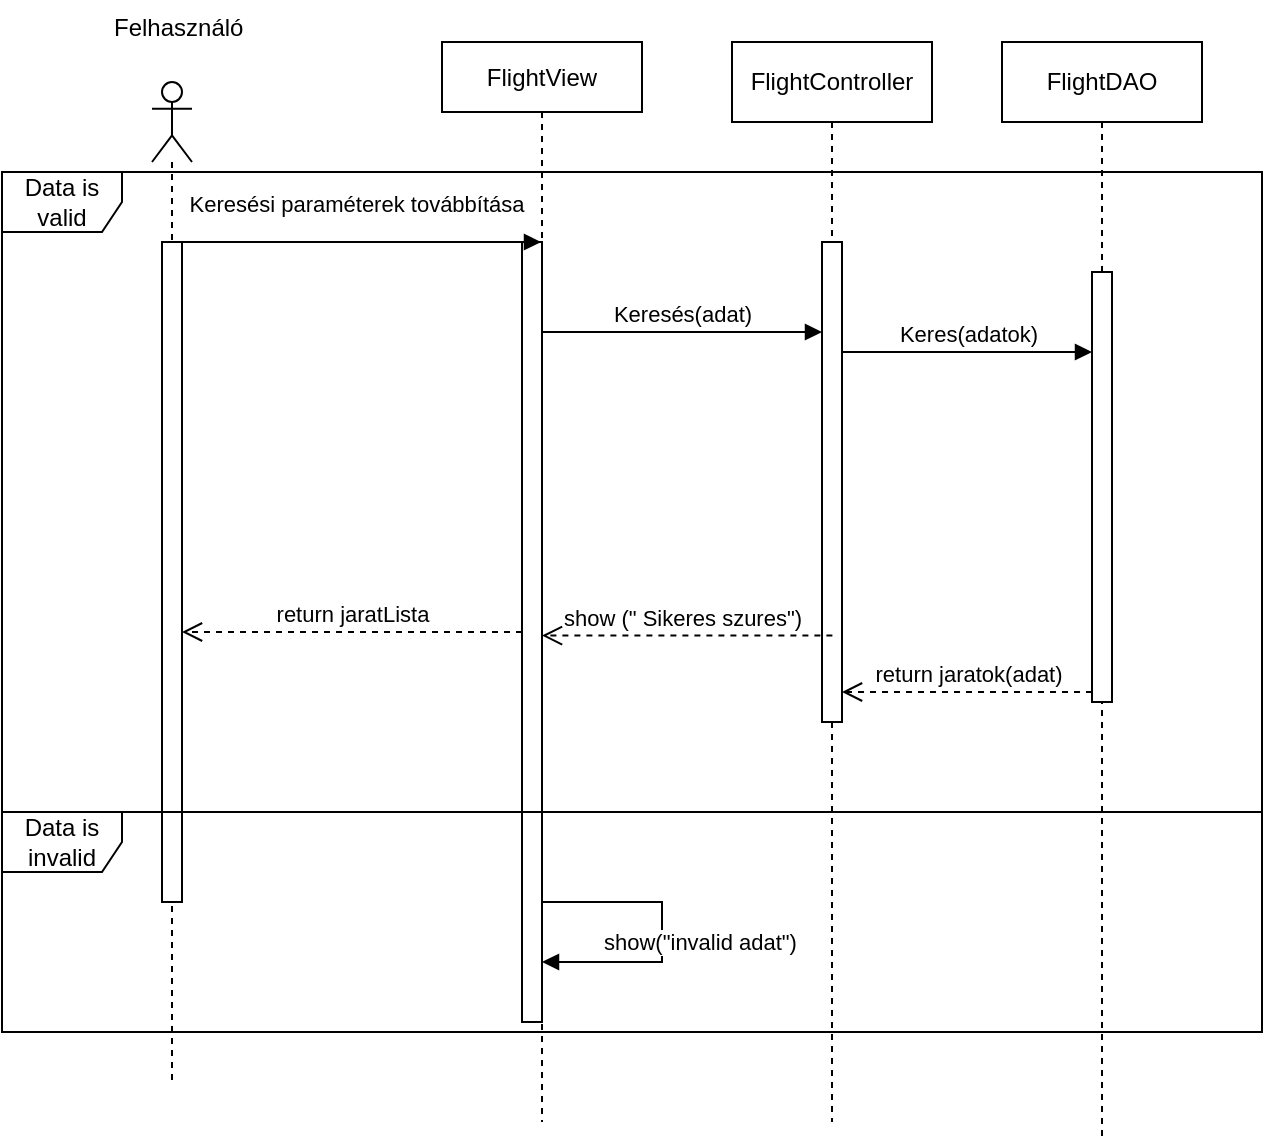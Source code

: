 <mxfile version="22.0.8" type="device">
  <diagram name="1 oldal" id="WqdtZ3drCSx7J2Oqyrh4">
    <mxGraphModel dx="1050" dy="574" grid="1" gridSize="10" guides="1" tooltips="1" connect="1" arrows="1" fold="1" page="1" pageScale="1" pageWidth="827" pageHeight="1169" background="#ffffff" math="0" shadow="0">
      <root>
        <mxCell id="0" />
        <mxCell id="1" parent="0" />
        <mxCell id="SeJ5c7w3kmiwYNEgQJxg-9" value="FlightView" style="shape=umlLifeline;perimeter=lifelinePerimeter;whiteSpace=wrap;html=1;container=1;dropTarget=0;collapsible=0;recursiveResize=0;outlineConnect=0;portConstraint=eastwest;newEdgeStyle={&quot;curved&quot;:0,&quot;rounded&quot;:0};size=35;" parent="1" vertex="1">
          <mxGeometry x="240" y="35" width="100" height="540" as="geometry" />
        </mxCell>
        <mxCell id="SeJ5c7w3kmiwYNEgQJxg-10" value="" style="html=1;points=[[0,0,0,0,5],[0,1,0,0,-5],[1,0,0,0,5],[1,1,0,0,-5]];perimeter=orthogonalPerimeter;outlineConnect=0;targetShapes=umlLifeline;portConstraint=eastwest;newEdgeStyle={&quot;curved&quot;:0,&quot;rounded&quot;:0};" parent="SeJ5c7w3kmiwYNEgQJxg-9" vertex="1">
          <mxGeometry x="40" y="100" width="10" height="390" as="geometry" />
        </mxCell>
        <mxCell id="SeJ5c7w3kmiwYNEgQJxg-35" value="show(&quot;invalid adat&quot;)" style="html=1;align=left;spacingLeft=2;endArrow=block;rounded=0;edgeStyle=orthogonalEdgeStyle;curved=0;rounded=0;" parent="SeJ5c7w3kmiwYNEgQJxg-9" source="SeJ5c7w3kmiwYNEgQJxg-10" target="SeJ5c7w3kmiwYNEgQJxg-10" edge="1">
          <mxGeometry x="0.643" y="-10" relative="1" as="geometry">
            <mxPoint x="160" y="220" as="sourcePoint" />
            <Array as="points">
              <mxPoint x="110" y="430" />
              <mxPoint x="110" y="460" />
            </Array>
            <mxPoint as="offset" />
          </mxGeometry>
        </mxCell>
        <mxCell id="SeJ5c7w3kmiwYNEgQJxg-11" value="" style="shape=umlLifeline;perimeter=lifelinePerimeter;whiteSpace=wrap;html=1;container=1;dropTarget=0;collapsible=0;recursiveResize=0;outlineConnect=0;portConstraint=eastwest;newEdgeStyle={&quot;curved&quot;:0,&quot;rounded&quot;:0};participant=umlActor;size=40;" parent="1" vertex="1">
          <mxGeometry x="95" y="55" width="20" height="500" as="geometry" />
        </mxCell>
        <mxCell id="SeJ5c7w3kmiwYNEgQJxg-16" value="Keresési paraméterek továbbítása" style="html=1;verticalAlign=bottom;endArrow=block;curved=0;rounded=0;" parent="1" source="SeJ5c7w3kmiwYNEgQJxg-14" target="SeJ5c7w3kmiwYNEgQJxg-9" edge="1">
          <mxGeometry x="-0.034" y="10" width="80" relative="1" as="geometry">
            <mxPoint x="370" y="315" as="sourcePoint" />
            <mxPoint x="450" y="315" as="targetPoint" />
            <Array as="points">
              <mxPoint x="220" y="135" />
            </Array>
            <mxPoint as="offset" />
          </mxGeometry>
        </mxCell>
        <mxCell id="SeJ5c7w3kmiwYNEgQJxg-21" value="FlightController" style="shape=umlLifeline;perimeter=lifelinePerimeter;whiteSpace=wrap;html=1;container=1;dropTarget=0;collapsible=0;recursiveResize=0;outlineConnect=0;portConstraint=eastwest;newEdgeStyle={&quot;curved&quot;:0,&quot;rounded&quot;:0};" parent="1" vertex="1">
          <mxGeometry x="385" y="35" width="100" height="540" as="geometry" />
        </mxCell>
        <mxCell id="SeJ5c7w3kmiwYNEgQJxg-28" value="" style="html=1;points=[[0,0,0,0,5],[0,1,0,0,-5],[1,0,0,0,5],[1,1,0,0,-5]];perimeter=orthogonalPerimeter;outlineConnect=0;targetShapes=umlLifeline;portConstraint=eastwest;newEdgeStyle={&quot;curved&quot;:0,&quot;rounded&quot;:0};" parent="SeJ5c7w3kmiwYNEgQJxg-21" vertex="1">
          <mxGeometry x="45" y="100" width="10" height="240" as="geometry" />
        </mxCell>
        <mxCell id="SeJ5c7w3kmiwYNEgQJxg-22" value="FlightDAO" style="shape=umlLifeline;perimeter=lifelinePerimeter;whiteSpace=wrap;html=1;container=1;dropTarget=0;collapsible=0;recursiveResize=0;outlineConnect=0;portConstraint=eastwest;newEdgeStyle={&quot;curved&quot;:0,&quot;rounded&quot;:0};" parent="1" vertex="1">
          <mxGeometry x="520" y="35" width="100" height="550" as="geometry" />
        </mxCell>
        <mxCell id="SeJ5c7w3kmiwYNEgQJxg-26" value="" style="html=1;points=[[0,0,0,0,5],[0,1,0,0,-5],[1,0,0,0,5],[1,1,0,0,-5]];perimeter=orthogonalPerimeter;outlineConnect=0;targetShapes=umlLifeline;portConstraint=eastwest;newEdgeStyle={&quot;curved&quot;:0,&quot;rounded&quot;:0};" parent="1" vertex="1">
          <mxGeometry x="565" y="150" width="10" height="215" as="geometry" />
        </mxCell>
        <mxCell id="SeJ5c7w3kmiwYNEgQJxg-36" value="Keresés(adat)" style="html=1;verticalAlign=bottom;endArrow=block;curved=0;rounded=0;" parent="1" edge="1">
          <mxGeometry width="80" relative="1" as="geometry">
            <mxPoint x="290" y="180" as="sourcePoint" />
            <mxPoint x="430" y="180" as="targetPoint" />
            <Array as="points" />
          </mxGeometry>
        </mxCell>
        <mxCell id="SeJ5c7w3kmiwYNEgQJxg-37" value="Keres(adatok)" style="html=1;verticalAlign=bottom;endArrow=block;curved=0;rounded=0;" parent="1" edge="1">
          <mxGeometry width="80" relative="1" as="geometry">
            <mxPoint x="440" y="190" as="sourcePoint" />
            <mxPoint x="565" y="190" as="targetPoint" />
          </mxGeometry>
        </mxCell>
        <mxCell id="SeJ5c7w3kmiwYNEgQJxg-38" value="return jaratok(adat)" style="html=1;verticalAlign=bottom;endArrow=open;dashed=1;endSize=8;curved=0;rounded=0;exitX=0;exitY=1;exitDx=0;exitDy=-5;exitPerimeter=0;" parent="1" source="SeJ5c7w3kmiwYNEgQJxg-26" target="SeJ5c7w3kmiwYNEgQJxg-28" edge="1">
          <mxGeometry relative="1" as="geometry">
            <mxPoint x="460" y="275" as="sourcePoint" />
            <mxPoint x="380" y="275" as="targetPoint" />
          </mxGeometry>
        </mxCell>
        <mxCell id="SeJ5c7w3kmiwYNEgQJxg-39" value="show (&quot; Sikeres szures&quot;)" style="html=1;verticalAlign=bottom;endArrow=open;dashed=1;endSize=8;curved=0;rounded=0;" parent="1" target="SeJ5c7w3kmiwYNEgQJxg-10" edge="1">
          <mxGeometry x="0.036" relative="1" as="geometry">
            <mxPoint x="435.2" y="331.8" as="sourcePoint" />
            <mxPoint x="300.0" y="330.0" as="targetPoint" />
            <Array as="points">
              <mxPoint x="365.2" y="331.8" />
            </Array>
            <mxPoint as="offset" />
          </mxGeometry>
        </mxCell>
        <mxCell id="SeJ5c7w3kmiwYNEgQJxg-14" value="" style="html=1;points=[[0,0,0,0,5],[0,1,0,0,-5],[1,0,0,0,5],[1,1,0,0,-5]];perimeter=orthogonalPerimeter;outlineConnect=0;targetShapes=umlLifeline;portConstraint=eastwest;newEdgeStyle={&quot;curved&quot;:0,&quot;rounded&quot;:0};" parent="1" vertex="1">
          <mxGeometry x="100" y="135" width="10" height="330" as="geometry" />
        </mxCell>
        <mxCell id="l9nArhb8HgBhlXId-2-S-2" value="Felhasználó" style="text;strokeColor=none;fillColor=none;align=left;verticalAlign=top;spacingLeft=4;spacingRight=4;overflow=hidden;rotatable=0;points=[[0,0.5],[1,0.5]];portConstraint=eastwest;whiteSpace=wrap;html=1;" parent="1" vertex="1">
          <mxGeometry x="70" y="14" width="100" height="26" as="geometry" />
        </mxCell>
        <mxCell id="l9nArhb8HgBhlXId-2-S-3" value="Data is valid" style="shape=umlFrame;whiteSpace=wrap;html=1;pointerEvents=0;" parent="1" vertex="1">
          <mxGeometry x="20" y="100" width="630" height="320" as="geometry" />
        </mxCell>
        <mxCell id="l9nArhb8HgBhlXId-2-S-4" value="Data is invalid" style="shape=umlFrame;whiteSpace=wrap;html=1;pointerEvents=0;" parent="1" vertex="1">
          <mxGeometry x="20" y="420" width="630" height="110" as="geometry" />
        </mxCell>
        <mxCell id="7WqKAll2JI3zCM96CSLJ-1" value="return jaratLista" style="html=1;verticalAlign=bottom;endArrow=open;dashed=1;endSize=8;curved=0;rounded=0;" edge="1" parent="1" source="SeJ5c7w3kmiwYNEgQJxg-10" target="SeJ5c7w3kmiwYNEgQJxg-14">
          <mxGeometry relative="1" as="geometry">
            <mxPoint x="200" y="300" as="sourcePoint" />
            <mxPoint x="130" y="299.5" as="targetPoint" />
          </mxGeometry>
        </mxCell>
      </root>
    </mxGraphModel>
  </diagram>
</mxfile>
